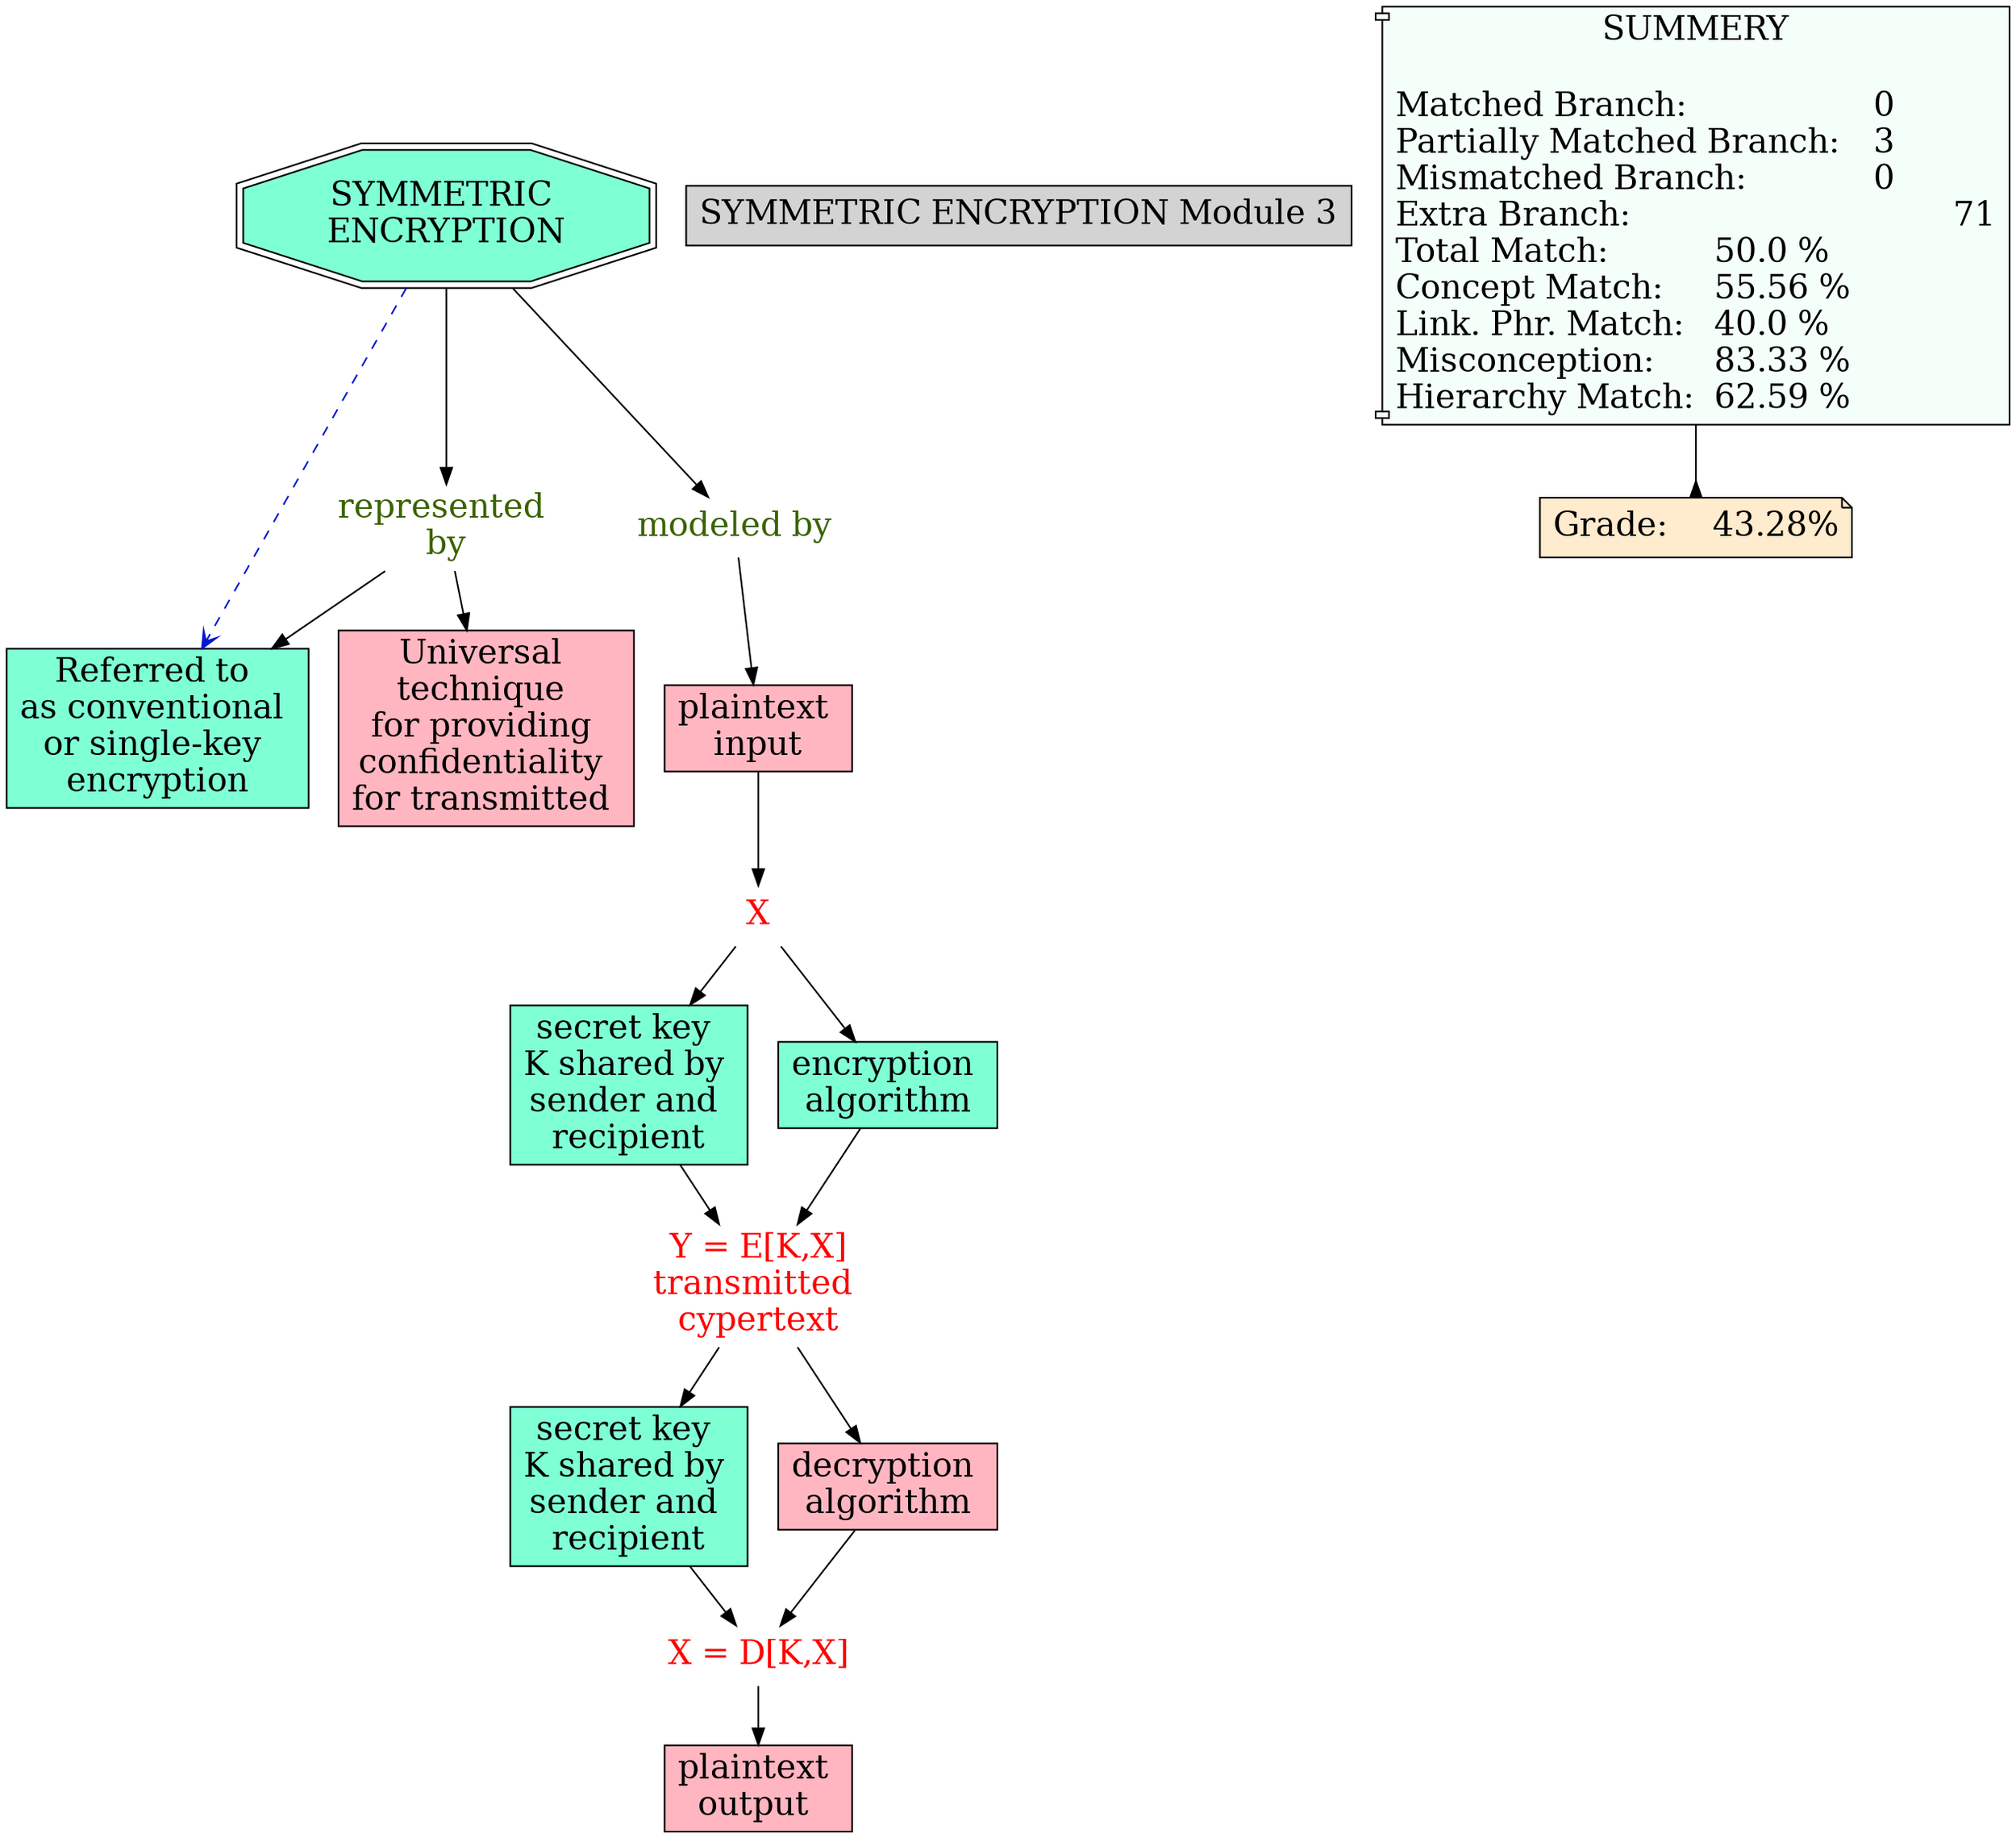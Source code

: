 // The Round Table
digraph {
	"1S433M5P3-1D5R3PZ-BMF" [label="secret key K shared by sender and recipient" Gsplines=true fontsize=20 shape=rect style=filled]
	"1S3Z9GKRV-VWBX41-LX8" [label="SYMMETRIC ENCRYPTION Module 3" Gsplines=true fontsize=20 shape=rect style=filled]
	"1S433JS15-2CHSXYD-BK9" [label="secret key K shared by sender and recipient" Gsplines=true fontsize=20 shape=rect style=filled]
	"1S434J2BP-1J6DX97-C71" [label="represented 
by" Gsplines=true fontcolor="#3B6300" fontsize=20 shape=none]
	"1S4337KH7-RC2W4X-B7T" [label="Referred to 
as conventional 
or single-key 
encryption" Gsplines=true fillcolor=aquamarine fontsize=20 shape=rect style=filled]
	"1S434J2BP-1J6DX97-C71" -> "1S4337KH7-RC2W4X-B7T" [constraint=true]
	"1S433M5P3-1D5R3PZ-BMF" [label="secret key 
K shared by 
sender and 
recipient" Gsplines=true fillcolor=aquamarine fontsize=20 shape=rect style=filled]
	"1S433RHDF-WXW1FS-BR0" [label=" Y = E[K,X] 
transmitted 
cypertext" Gsplines=true fontcolor=red fontsize=20 shape=none]
	"1S433M5P3-1D5R3PZ-BMF" -> "1S433RHDF-WXW1FS-BR0" [constraint=true]
	"1S434GVK8-1F0N5CN-C5S" [label="SYMMETRIC 
ENCRYPTION" Gsplines=true fillcolor=aquamarine fontsize=20 shape=doubleoctagon style=filled]
	"1S434KTJR-19TM18R-C8N" [label="modeled by
" Gsplines=true fontcolor="#3B6300" fontsize=20 shape=none]
	"1S434GVK8-1F0N5CN-C5S" -> "1S434KTJR-19TM18R-C8N" [constraint=true]
	"1S434KTJR-19TM18R-C8N" [label="modeled by
" Gsplines=true fontcolor="#3B6300" fontsize=20 shape=none]
	"1S433HTHG-Z0FM21-BHK" [label="plaintext 
input" Gsplines=true fillcolor="#FFB6C1" fontsize=20 shape=rect style=filled]
	"1S434KTJR-19TM18R-C8N" -> "1S433HTHG-Z0FM21-BHK" [constraint=true]
	"1S434GVK8-1F0N5CN-C5S" [label="SYMMETRIC 
ENCRYPTION" Gsplines=true fillcolor=aquamarine fontsize=20 shape=doubleoctagon style=filled]
	"1S434J2BP-1J6DX97-C71" [label="represented 
by" Gsplines=true fontcolor="#3B6300" fontsize=20 shape=none]
	"1S434GVK8-1F0N5CN-C5S" -> "1S434J2BP-1J6DX97-C71" [constraint=true]
	"1S433R512-1T1G5VL-BQ9" [label=" X " Gsplines=true fontcolor=red fontsize=20 shape=none]
	"1S433M5P3-1D5R3PZ-BMF" [label="secret key 
K shared by 
sender and 
recipient" Gsplines=true fillcolor=aquamarine fontsize=20 shape=rect style=filled]
	"1S433R512-1T1G5VL-BQ9" -> "1S433M5P3-1D5R3PZ-BMF" [constraint=true]
	"1S434J2BP-1J6DX97-C71" [label="represented 
by" Gsplines=true fontcolor="#3B6300" fontsize=20 shape=none]
	"1S4337HTC-MJSDVZ-B7P" [label="Universal 
technique 
for providing 
confidentiality 
for transmitted 
" Gsplines=true fillcolor="#FFB6C1" fontsize=20 shape=rect style=filled]
	"1S434J2BP-1J6DX97-C71" -> "1S4337HTC-MJSDVZ-B7P" [constraint=true]
	"1S433JS15-2CHSXYD-BK9" [label="secret key 
K shared by 
sender and 
recipient" Gsplines=true fillcolor=aquamarine fontsize=20 shape=rect style=filled]
	"1S433RXQR-HDJTV1-BRR" [label=" X = D[K,X] 
" Gsplines=true fontcolor=red fontsize=20 shape=none]
	"1S433JS15-2CHSXYD-BK9" -> "1S433RXQR-HDJTV1-BRR" [constraint=true]
	"1S433RHDF-WXW1FS-BR0" [label=" Y = E[K,X] 
transmitted 
cypertext" Gsplines=true fontcolor=red fontsize=20 shape=none]
	"1S433JS15-2CHSXYD-BK9" [label="secret key 
K shared by 
sender and 
recipient" Gsplines=true fillcolor=aquamarine fontsize=20 shape=rect style=filled]
	"1S433RHDF-WXW1FS-BR0" -> "1S433JS15-2CHSXYD-BK9" [constraint=true]
	"1S433RXQR-HDJTV1-BRR" [label=" X = D[K,X] 
" Gsplines=true fontcolor=red fontsize=20 shape=none]
	"1S433KPNC-10S6D2P-BLT" [label="plaintext 
output " Gsplines=true fillcolor="#FFB6C1" fontsize=20 shape=rect style=filled]
	"1S433RXQR-HDJTV1-BRR" -> "1S433KPNC-10S6D2P-BLT" [constraint=true]
	"1S433RHDF-WXW1FS-BR0" [label=" Y = E[K,X] 
transmitted 
cypertext" Gsplines=true fontcolor=red fontsize=20 shape=none]
	"1S4342JFM-14SBC9F-BZ5" [label="decryption 
algorithm" Gsplines=true fillcolor="#FFB6C1" fontsize=20 shape=rect style=filled]
	"1S433RHDF-WXW1FS-BR0" -> "1S4342JFM-14SBC9F-BZ5" [constraint=true]
	"1S4342JFM-14SBC9F-BZ5" [label="decryption 
algorithm" Gsplines=true fillcolor="#FFB6C1" fontsize=20 shape=rect style=filled]
	"1S433RXQR-HDJTV1-BRR" [label=" X = D[K,X] 
" Gsplines=true fontcolor=red fontsize=20 shape=none]
	"1S4342JFM-14SBC9F-BZ5" -> "1S433RXQR-HDJTV1-BRR" [constraint=true]
	"1S433HTHG-Z0FM21-BHK" [label="plaintext 
input" Gsplines=true fillcolor="#FFB6C1" fontsize=20 shape=rect style=filled]
	"1S433R512-1T1G5VL-BQ9" [label=" X " Gsplines=true fontcolor=red fontsize=20 shape=none]
	"1S433HTHG-Z0FM21-BHK" -> "1S433R512-1T1G5VL-BQ9" [constraint=true]
	"1S433R512-1T1G5VL-BQ9" [label=" X " Gsplines=true fontcolor=red fontsize=20 shape=none]
	"1S433X0FF-D3XQQ6-BV2" [label="encryption 
algorithm" Gsplines=true fillcolor=aquamarine fontsize=20 shape=rect style=filled]
	"1S433R512-1T1G5VL-BQ9" -> "1S433X0FF-D3XQQ6-BV2" [constraint=true]
	"1S433X0FF-D3XQQ6-BV2" [label="encryption 
algorithm" Gsplines=true fillcolor=aquamarine fontsize=20 shape=rect style=filled]
	"1S433RHDF-WXW1FS-BR0" [label=" Y = E[K,X] 
transmitted 
cypertext" Gsplines=true fontcolor=red fontsize=20 shape=none]
	"1S433X0FF-D3XQQ6-BV2" -> "1S433RHDF-WXW1FS-BR0" [constraint=true]
	Stat [label="SUMMERY

Matched Branch:			0\lPartially Matched Branch:	3\lMismatched Branch:		0\lExtra Branch:				71\lTotal Match:		50.0 %\lConcept Match:	55.56 %\lLink. Phr. Match:	40.0 %\lMisconception:	83.33 %\lHierarchy Match:	62.59 %\l" Gsplines=true fillcolor="#F5FFFA" fontsize=20 shape=component style=filled]
	Grade [label="Grade:	43.28%" Gsplines=true fillcolor="#FFEBCD" fontsize=20 shape=note style=filled]
	Stat -> Grade [arrowhead=inv color=black constraint=true]
	"1S434GVK8-1F0N5CN-C5S" -> "1S4337KH7-RC2W4X-B7T" [arrowhead=open color="#0316D1" constraint=true style=dashed]
}
